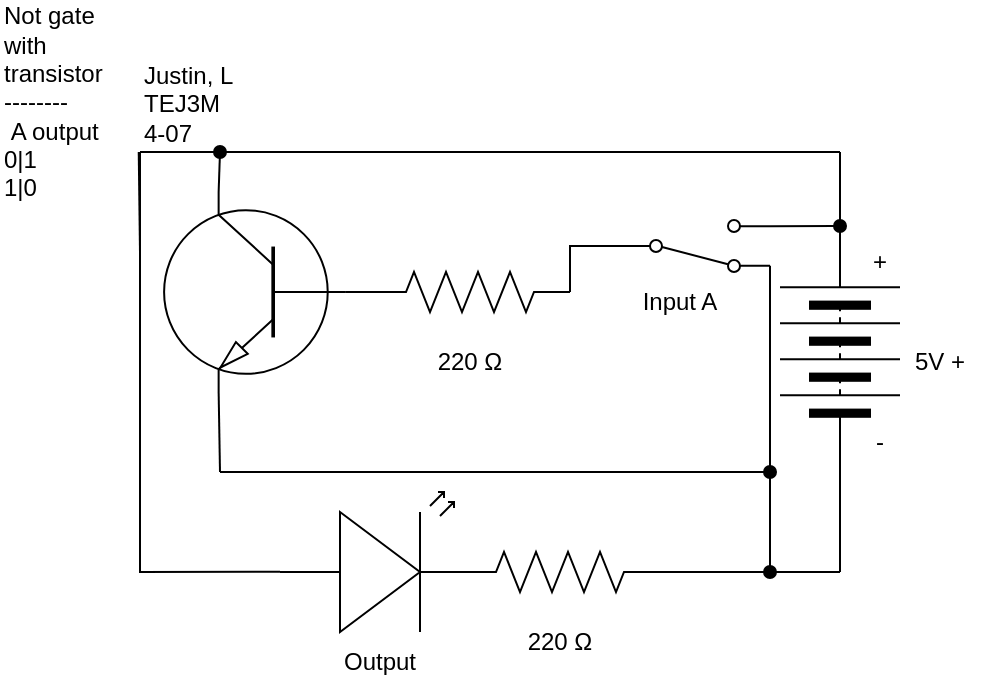 <mxfile>
    <diagram id="ciPo3X5teLXdfqjWm5yF" name="Page-1">
        <mxGraphModel dx="643" dy="454" grid="1" gridSize="10" guides="1" tooltips="1" connect="1" arrows="1" fold="1" page="1" pageScale="1" pageWidth="850" pageHeight="1100" math="0" shadow="0">
            <root>
                <mxCell id="0"/>
                <mxCell id="1" parent="0"/>
                <mxCell id="5" style="edgeStyle=none;html=1;entryX=0;entryY=0.5;entryDx=0;entryDy=0;entryPerimeter=0;endArrow=none;endFill=0;" parent="1" source="3" target="4" edge="1">
                    <mxGeometry relative="1" as="geometry"/>
                </mxCell>
                <mxCell id="9" style="edgeStyle=none;rounded=0;html=1;startArrow=none;startFill=0;endArrow=none;endFill=0;entryX=0;entryY=0.57;entryDx=0;entryDy=0;entryPerimeter=0;" parent="1" target="11" edge="1">
                    <mxGeometry relative="1" as="geometry">
                        <mxPoint x="300" y="380" as="targetPoint"/>
                        <Array as="points">
                            <mxPoint x="210" y="410"/>
                        </Array>
                        <mxPoint x="210" y="200" as="sourcePoint"/>
                    </mxGeometry>
                </mxCell>
                <mxCell id="16" style="edgeStyle=none;rounded=0;html=1;startArrow=none;startFill=0;endArrow=none;endFill=0;" parent="1" edge="1">
                    <mxGeometry relative="1" as="geometry">
                        <mxPoint x="209.37" y="200.0" as="targetPoint"/>
                        <mxPoint x="210" y="250" as="sourcePoint"/>
                    </mxGeometry>
                </mxCell>
                <mxCell id="29" style="edgeStyle=none;html=1;endArrow=oval;endFill=1;" parent="1" edge="1">
                    <mxGeometry relative="1" as="geometry">
                        <mxPoint x="525" y="360" as="targetPoint"/>
                        <mxPoint x="250" y="360" as="sourcePoint"/>
                    </mxGeometry>
                </mxCell>
                <mxCell id="31" style="edgeStyle=none;html=1;exitX=0.7;exitY=0;exitDx=0;exitDy=0;exitPerimeter=0;endArrow=oval;endFill=1;" parent="1" source="3" edge="1">
                    <mxGeometry relative="1" as="geometry">
                        <mxPoint x="250" y="200" as="targetPoint"/>
                    </mxGeometry>
                </mxCell>
                <mxCell id="3" value="" style="verticalLabelPosition=bottom;shadow=0;dashed=0;align=center;html=1;verticalAlign=top;shape=mxgraph.electrical.transistors.npn_transistor_1;flipV=0;flipH=1;" parent="1" vertex="1">
                    <mxGeometry x="220" y="220" width="95" height="100" as="geometry"/>
                </mxCell>
                <mxCell id="7" style="edgeStyle=none;html=1;exitX=1;exitY=0.5;exitDx=0;exitDy=0;exitPerimeter=0;entryX=0;entryY=0.5;entryDx=0;entryDy=0;endArrow=none;endFill=0;rounded=0;" parent="1" source="4" target="6" edge="1">
                    <mxGeometry relative="1" as="geometry">
                        <Array as="points">
                            <mxPoint x="425" y="247"/>
                        </Array>
                    </mxGeometry>
                </mxCell>
                <mxCell id="4" value="" style="pointerEvents=1;verticalLabelPosition=bottom;shadow=0;dashed=0;align=center;html=1;verticalAlign=top;shape=mxgraph.electrical.resistors.resistor_2;" parent="1" vertex="1">
                    <mxGeometry x="325" y="260" width="100" height="20" as="geometry"/>
                </mxCell>
                <mxCell id="8" style="edgeStyle=none;rounded=0;html=1;exitX=1;exitY=0.88;exitDx=0;exitDy=0;endArrow=oval;endFill=1;startArrow=none;startFill=0;" parent="1" source="6" edge="1">
                    <mxGeometry relative="1" as="geometry">
                        <mxPoint x="525" y="410" as="targetPoint"/>
                    </mxGeometry>
                </mxCell>
                <mxCell id="13" style="edgeStyle=none;rounded=0;html=1;exitX=1;exitY=0.12;exitDx=0;exitDy=0;startArrow=none;startFill=0;endArrow=oval;endFill=1;" parent="1" source="6" edge="1">
                    <mxGeometry relative="1" as="geometry">
                        <mxPoint x="560" y="237" as="targetPoint"/>
                    </mxGeometry>
                </mxCell>
                <mxCell id="6" value="" style="shape=mxgraph.electrical.electro-mechanical.twoWaySwitch;aspect=fixed;elSwitchState=2;flipV=1;" parent="1" vertex="1">
                    <mxGeometry x="450" y="234" width="75" height="26" as="geometry"/>
                </mxCell>
                <mxCell id="11" value="" style="verticalLabelPosition=bottom;shadow=0;dashed=0;align=center;html=1;verticalAlign=top;shape=mxgraph.electrical.opto_electronics.led_2;pointerEvents=1;" parent="1" vertex="1">
                    <mxGeometry x="280" y="370" width="100" height="70" as="geometry"/>
                </mxCell>
                <mxCell id="14" style="edgeStyle=none;rounded=0;html=1;startArrow=none;startFill=0;endArrow=none;endFill=0;" parent="1" source="12" edge="1">
                    <mxGeometry relative="1" as="geometry">
                        <mxPoint x="560" y="410" as="targetPoint"/>
                    </mxGeometry>
                </mxCell>
                <mxCell id="12" value="" style="pointerEvents=1;verticalLabelPosition=bottom;shadow=0;dashed=0;align=center;html=1;verticalAlign=top;shape=mxgraph.electrical.resistors.resistor_2;" parent="1" vertex="1">
                    <mxGeometry x="370" y="400" width="100" height="20" as="geometry"/>
                </mxCell>
                <mxCell id="17" value="" style="edgeStyle=none;orthogonalLoop=1;jettySize=auto;html=1;rounded=0;startArrow=none;startFill=0;endArrow=none;endFill=0;" parent="1" edge="1">
                    <mxGeometry width="80" relative="1" as="geometry">
                        <mxPoint x="210" y="200" as="sourcePoint"/>
                        <mxPoint x="560" y="200" as="targetPoint"/>
                        <Array as="points"/>
                    </mxGeometry>
                </mxCell>
                <mxCell id="19" style="edgeStyle=none;rounded=0;html=1;exitX=1;exitY=0.5;exitDx=0;exitDy=0;startArrow=none;startFill=0;endArrow=none;endFill=0;" parent="1" source="18" edge="1">
                    <mxGeometry relative="1" as="geometry">
                        <mxPoint x="560" y="410" as="targetPoint"/>
                        <mxPoint x="560" y="380" as="sourcePoint"/>
                    </mxGeometry>
                </mxCell>
                <mxCell id="20" style="edgeStyle=none;rounded=0;html=1;exitX=0;exitY=0.5;exitDx=0;exitDy=0;startArrow=none;startFill=0;endArrow=none;endFill=0;" parent="1" source="18" edge="1">
                    <mxGeometry relative="1" as="geometry">
                        <mxPoint x="560" y="200" as="targetPoint"/>
                    </mxGeometry>
                </mxCell>
                <mxCell id="18" value="" style="pointerEvents=1;verticalLabelPosition=bottom;shadow=0;dashed=0;align=center;html=1;verticalAlign=top;shape=mxgraph.electrical.miscellaneous.batteryStack;rotation=90;flipV=0;flipH=1;" parent="1" vertex="1">
                    <mxGeometry x="510" y="270" width="100" height="60" as="geometry"/>
                </mxCell>
                <mxCell id="21" value="Not gate with transistor&lt;br&gt;--------&lt;br&gt;&amp;nbsp;A output 0|1&lt;br&gt;1|0" style="text;strokeColor=none;align=left;fillColor=none;html=1;verticalAlign=middle;whiteSpace=wrap;rounded=0;" parent="1" vertex="1">
                    <mxGeometry x="140" y="160" width="60" height="30" as="geometry"/>
                </mxCell>
                <mxCell id="22" value="Justin, L&lt;br&gt;TEJ3M&lt;br&gt;4-07&lt;span style=&quot;color: rgba(0, 0, 0, 0); font-family: monospace; font-size: 0px;&quot;&gt;%3CmxGraphModel%3E%3Croot%3E%3CmxCell%20id%3D%220%22%2F%3E%3CmxCell%20id%3D%221%22%20parent%3D%220%22%2F%3E%3CmxCell%20id%3D%222%22%20value%3D%225%20V%22%20style%3D%22text%3BstrokeColor%3Dnone%3Balign%3Dcenter%3BfillColor%3Dnone%3Bhtml%3D1%3BverticalAlign%3Dmiddle%3BwhiteSpace%3Dwrap%3Brounded%3D0%3B%22%20vertex%3D%221%22%20parent%3D%221%22%3E%3CmxGeometry%20x%3D%22550%22%20y%3D%22275%22%20width%3D%2260%22%20height%3D%2230%22%20as%3D%22geometry%22%2F%3E%3C%2FmxCell%3E%3C%2Froot%3E%3C%2FmxGraphModel%3E&lt;/span&gt;" style="text;strokeColor=none;align=left;fillColor=none;html=1;verticalAlign=middle;whiteSpace=wrap;rounded=0;" parent="1" vertex="1">
                    <mxGeometry x="210" y="161" width="60" height="30" as="geometry"/>
                </mxCell>
                <mxCell id="23" value="5V +" style="text;strokeColor=none;align=center;fillColor=none;html=1;verticalAlign=middle;whiteSpace=wrap;rounded=0;" parent="1" vertex="1">
                    <mxGeometry x="580" y="290" width="60" height="30" as="geometry"/>
                </mxCell>
                <mxCell id="25" value="220 Ω" style="text;strokeColor=none;align=center;fillColor=none;html=1;verticalAlign=middle;whiteSpace=wrap;rounded=0;labelBackgroundColor=none;" parent="1" vertex="1">
                    <mxGeometry x="390" y="430" width="60" height="30" as="geometry"/>
                </mxCell>
                <mxCell id="26" value="Input A" style="text;strokeColor=none;align=center;fillColor=none;html=1;verticalAlign=middle;whiteSpace=wrap;rounded=0;labelBackgroundColor=none;" parent="1" vertex="1">
                    <mxGeometry x="450" y="260" width="60" height="30" as="geometry"/>
                </mxCell>
                <mxCell id="27" value="Output" style="text;strokeColor=none;align=center;fillColor=none;html=1;verticalAlign=middle;whiteSpace=wrap;rounded=0;labelBackgroundColor=none;" parent="1" vertex="1">
                    <mxGeometry x="300" y="440" width="60" height="30" as="geometry"/>
                </mxCell>
                <mxCell id="30" value="" style="edgeStyle=none;orthogonalLoop=1;jettySize=auto;html=1;exitX=0.7;exitY=1;exitDx=0;exitDy=0;exitPerimeter=0;endArrow=none;endFill=0;" parent="1" source="3" edge="1">
                    <mxGeometry width="80" relative="1" as="geometry">
                        <mxPoint x="330" y="270" as="sourcePoint"/>
                        <mxPoint x="250" y="360" as="targetPoint"/>
                        <Array as="points"/>
                    </mxGeometry>
                </mxCell>
                <mxCell id="32" value="+" style="text;strokeColor=none;align=center;fillColor=none;html=1;verticalAlign=middle;whiteSpace=wrap;rounded=0;" parent="1" vertex="1">
                    <mxGeometry x="550" y="240" width="60" height="30" as="geometry"/>
                </mxCell>
                <mxCell id="33" value="-" style="text;strokeColor=none;align=center;fillColor=none;html=1;verticalAlign=middle;whiteSpace=wrap;rounded=0;" parent="1" vertex="1">
                    <mxGeometry x="550" y="330" width="60" height="30" as="geometry"/>
                </mxCell>
                <mxCell id="34" value="220 Ω" style="text;strokeColor=none;align=center;fillColor=none;html=1;verticalAlign=middle;whiteSpace=wrap;rounded=0;labelBackgroundColor=none;" parent="1" vertex="1">
                    <mxGeometry x="345" y="290" width="60" height="30" as="geometry"/>
                </mxCell>
            </root>
        </mxGraphModel>
    </diagram>
</mxfile>